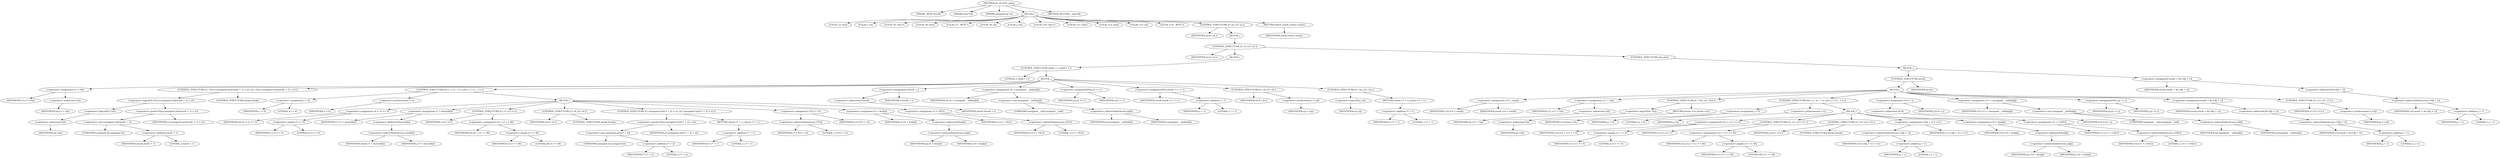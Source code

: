digraph do_rfc1035_name {  
"1000113" [label = "(METHOD,do_rfc1035_name)" ]
"1000114" [label = "(PARAM,_BYTE *result)" ]
"1000115" [label = "(PARAM,char *a2)" ]
"1000116" [label = "(PARAM,unsigned int a3)" ]
"1000117" [label = "(BLOCK,,)" ]
"1000118" [label = "(LOCAL,v3: char)" ]
"1000119" [label = "(LOCAL,i: int)" ]
"1000120" [label = "(LOCAL,v5: char *)" ]
"1000121" [label = "(LOCAL,v6: bool)" ]
"1000122" [label = "(LOCAL,v7: _BYTE *)" ]
"1000123" [label = "(LOCAL,v8: int)" ]
"1000124" [label = "(LOCAL,j: int)" ]
"1000125" [label = "(LOCAL,v10: char *)" ]
"1000126" [label = "(LOCAL,v11: char)" ]
"1000127" [label = "(LOCAL,v12: bool)" ]
"1000128" [label = "(LOCAL,v13: int)" ]
"1000129" [label = "(LOCAL,v14: _BYTE *)" ]
"1000130" [label = "(CONTROL_STRUCTURE,if ( a2 ),if ( a2 ))" ]
"1000131" [label = "(IDENTIFIER,a2,if ( a2 ))" ]
"1000132" [label = "(BLOCK,,)" ]
"1000133" [label = "(CONTROL_STRUCTURE,if ( a3 ),if ( a3 ))" ]
"1000134" [label = "(IDENTIFIER,a3,if ( a3 ))" ]
"1000135" [label = "(BLOCK,,)" ]
"1000136" [label = "(CONTROL_STRUCTURE,while ( 1 ),while ( 1 ))" ]
"1000137" [label = "(LITERAL,1,while ( 1 ))" ]
"1000138" [label = "(BLOCK,,)" ]
"1000139" [label = "(<operator>.assignment,v3 = *a2)" ]
"1000140" [label = "(IDENTIFIER,v3,v3 = *a2)" ]
"1000141" [label = "(<operator>.indirection,*a2)" ]
"1000142" [label = "(IDENTIFIER,a2,v3 = *a2)" ]
"1000143" [label = "(CONTROL_STRUCTURE,if ( !*a2 || (unsigned int)(result + 1) > a3 ),if ( !*a2 || (unsigned int)(result + 1) > a3 ))" ]
"1000144" [label = "(<operator>.logicalOr,!*a2 || (unsigned int)(result + 1) > a3)" ]
"1000145" [label = "(<operator>.logicalNot,!*a2)" ]
"1000146" [label = "(<operator>.indirection,*a2)" ]
"1000147" [label = "(IDENTIFIER,a2,!*a2)" ]
"1000148" [label = "(<operator>.greaterThan,(unsigned int)(result + 1) > a3)" ]
"1000149" [label = "(<operator>.cast,(unsigned int)(result + 1))" ]
"1000150" [label = "(UNKNOWN,unsigned int,unsigned int)" ]
"1000151" [label = "(<operator>.addition,result + 1)" ]
"1000152" [label = "(IDENTIFIER,result,result + 1)" ]
"1000153" [label = "(LITERAL,1,result + 1)" ]
"1000154" [label = "(IDENTIFIER,a3,(unsigned int)(result + 1) > a3)" ]
"1000155" [label = "(CONTROL_STRUCTURE,break;,break;)" ]
"1000156" [label = "(CONTROL_STRUCTURE,for ( i = 0; ; ++i ),for ( i = 0; ; ++i ))" ]
"1000157" [label = "(<operator>.assignment,i = 0)" ]
"1000158" [label = "(IDENTIFIER,i,i = 0)" ]
"1000159" [label = "(LITERAL,0,i = 0)" ]
"1000160" [label = "(<operator>.preIncrement,++i)" ]
"1000161" [label = "(IDENTIFIER,i,++i)" ]
"1000162" [label = "(BLOCK,,)" ]
"1000163" [label = "(<operator>.assignment,v6 = v3 == 0)" ]
"1000164" [label = "(IDENTIFIER,v6,v6 = v3 == 0)" ]
"1000165" [label = "(<operator>.equals,v3 == 0)" ]
"1000166" [label = "(IDENTIFIER,v3,v3 == 0)" ]
"1000167" [label = "(LITERAL,0,v3 == 0)" ]
"1000168" [label = "(<operator>.assignment,v7 = &result[i])" ]
"1000169" [label = "(IDENTIFIER,v7,v7 = &result[i])" ]
"1000170" [label = "(<operator>.addressOf,&result[i])" ]
"1000171" [label = "(<operator>.indirectIndexAccess,result[i])" ]
"1000172" [label = "(IDENTIFIER,result,v7 = &result[i])" ]
"1000173" [label = "(IDENTIFIER,i,v7 = &result[i])" ]
"1000174" [label = "(CONTROL_STRUCTURE,if ( v3 ),if ( v3 ))" ]
"1000175" [label = "(IDENTIFIER,v3,if ( v3 ))" ]
"1000176" [label = "(<operator>.assignment,v6 = v3 == 46)" ]
"1000177" [label = "(IDENTIFIER,v6,v6 = v3 == 46)" ]
"1000178" [label = "(<operator>.equals,v3 == 46)" ]
"1000179" [label = "(IDENTIFIER,v3,v3 == 46)" ]
"1000180" [label = "(LITERAL,46,v3 == 46)" ]
"1000181" [label = "(CONTROL_STRUCTURE,if ( v6 ),if ( v6 ))" ]
"1000182" [label = "(IDENTIFIER,v6,if ( v6 ))" ]
"1000183" [label = "(CONTROL_STRUCTURE,break;,break;)" ]
"1000184" [label = "(CONTROL_STRUCTURE,if ( (unsigned int)(v7 + 2) > a3 ),if ( (unsigned int)(v7 + 2) > a3 ))" ]
"1000185" [label = "(<operator>.greaterThan,(unsigned int)(v7 + 2) > a3)" ]
"1000186" [label = "(<operator>.cast,(unsigned int)(v7 + 2))" ]
"1000187" [label = "(UNKNOWN,unsigned int,unsigned int)" ]
"1000188" [label = "(<operator>.addition,v7 + 2)" ]
"1000189" [label = "(IDENTIFIER,v7,v7 + 2)" ]
"1000190" [label = "(LITERAL,2,v7 + 2)" ]
"1000191" [label = "(IDENTIFIER,a3,(unsigned int)(v7 + 2) > a3)" ]
"1000192" [label = "(RETURN,return v7 + 1;,return v7 + 1;)" ]
"1000193" [label = "(<operator>.addition,v7 + 1)" ]
"1000194" [label = "(IDENTIFIER,v7,v7 + 1)" ]
"1000195" [label = "(LITERAL,1,v7 + 1)" ]
"1000196" [label = "(<operator>.assignment,v7[1] = v3)" ]
"1000197" [label = "(<operator>.indirectIndexAccess,v7[1])" ]
"1000198" [label = "(IDENTIFIER,v7,v7[1] = v3)" ]
"1000199" [label = "(LITERAL,1,v7[1] = v3)" ]
"1000200" [label = "(IDENTIFIER,v3,v7[1] = v3)" ]
"1000201" [label = "(<operator>.assignment,v5 = &a2[i])" ]
"1000202" [label = "(IDENTIFIER,v5,v5 = &a2[i])" ]
"1000203" [label = "(<operator>.addressOf,&a2[i])" ]
"1000204" [label = "(<operator>.indirectIndexAccess,a2[i])" ]
"1000205" [label = "(IDENTIFIER,a2,v5 = &a2[i])" ]
"1000206" [label = "(IDENTIFIER,i,v5 = &a2[i])" ]
"1000207" [label = "(<operator>.assignment,v3 = v5[1])" ]
"1000208" [label = "(IDENTIFIER,v3,v3 = v5[1])" ]
"1000209" [label = "(<operator>.indirectIndexAccess,v5[1])" ]
"1000210" [label = "(IDENTIFIER,v5,v3 = v5[1])" ]
"1000211" [label = "(LITERAL,1,v3 = v5[1])" ]
"1000212" [label = "(<operator>.assignment,*result = i)" ]
"1000213" [label = "(<operator>.indirection,*result)" ]
"1000214" [label = "(IDENTIFIER,result,*result = i)" ]
"1000215" [label = "(IDENTIFIER,i,*result = i)" ]
"1000216" [label = "(<operator>.assignment,v8 = (unsigned __int8)a2[i])" ]
"1000217" [label = "(IDENTIFIER,v8,v8 = (unsigned __int8)a2[i])" ]
"1000218" [label = "(<operator>.cast,(unsigned __int8)a2[i])" ]
"1000219" [label = "(UNKNOWN,unsigned __int8,unsigned __int8)" ]
"1000220" [label = "(<operator>.indirectIndexAccess,a2[i])" ]
"1000221" [label = "(IDENTIFIER,a2,(unsigned __int8)a2[i])" ]
"1000222" [label = "(IDENTIFIER,i,(unsigned __int8)a2[i])" ]
"1000223" [label = "(<operator>.assignmentPlus,a2 += i)" ]
"1000224" [label = "(IDENTIFIER,a2,a2 += i)" ]
"1000225" [label = "(IDENTIFIER,i,a2 += i)" ]
"1000226" [label = "(<operator>.assignmentPlus,result += i + 1)" ]
"1000227" [label = "(IDENTIFIER,result,result += i + 1)" ]
"1000228" [label = "(<operator>.addition,i + 1)" ]
"1000229" [label = "(IDENTIFIER,i,i + 1)" ]
"1000230" [label = "(LITERAL,1,i + 1)" ]
"1000231" [label = "(CONTROL_STRUCTURE,if ( v8 ),if ( v8 ))" ]
"1000232" [label = "(IDENTIFIER,v8,if ( v8 ))" ]
"1000233" [label = "(<operator>.preIncrement,++a2)" ]
"1000234" [label = "(IDENTIFIER,a2,++a2)" ]
"1000235" [label = "(CONTROL_STRUCTURE,if ( !a2 ),if ( !a2 ))" ]
"1000236" [label = "(<operator>.logicalNot,!a2)" ]
"1000237" [label = "(IDENTIFIER,a2,!a2)" ]
"1000238" [label = "(RETURN,return v7 + 1;,return v7 + 1;)" ]
"1000239" [label = "(<operator>.addition,v7 + 1)" ]
"1000240" [label = "(IDENTIFIER,v7,v7 + 1)" ]
"1000241" [label = "(LITERAL,1,v7 + 1)" ]
"1000242" [label = "(CONTROL_STRUCTURE,else,else)" ]
"1000243" [label = "(BLOCK,,)" ]
"1000244" [label = "(CONTROL_STRUCTURE,do,do)" ]
"1000245" [label = "(BLOCK,,)" ]
"1000246" [label = "(<operator>.assignment,v14 = result)" ]
"1000247" [label = "(IDENTIFIER,v14,v14 = result)" ]
"1000248" [label = "(IDENTIFIER,result,v14 = result)" ]
"1000249" [label = "(<operator>.assignment,v11 = *a2)" ]
"1000250" [label = "(IDENTIFIER,v11,v11 = *a2)" ]
"1000251" [label = "(<operator>.indirection,*a2)" ]
"1000252" [label = "(IDENTIFIER,a2,v11 = *a2)" ]
"1000253" [label = "(CONTROL_STRUCTURE,if ( !*a2 ),if ( !*a2 ))" ]
"1000254" [label = "(<operator>.logicalNot,!*a2)" ]
"1000255" [label = "(<operator>.indirection,*a2)" ]
"1000256" [label = "(IDENTIFIER,a2,!*a2)" ]
"1000257" [label = "(RETURN,return v14;,return v14;)" ]
"1000258" [label = "(IDENTIFIER,v14,return v14;)" ]
"1000259" [label = "(CONTROL_STRUCTURE,for ( j = 0; ; ++j ),for ( j = 0; ; ++j ))" ]
"1000260" [label = "(<operator>.assignment,j = 0)" ]
"1000261" [label = "(IDENTIFIER,j,j = 0)" ]
"1000262" [label = "(LITERAL,0,j = 0)" ]
"1000263" [label = "(<operator>.preIncrement,++j)" ]
"1000264" [label = "(IDENTIFIER,j,++j)" ]
"1000265" [label = "(BLOCK,,)" ]
"1000266" [label = "(<operator>.assignment,v12 = v11 == 0)" ]
"1000267" [label = "(IDENTIFIER,v12,v12 = v11 == 0)" ]
"1000268" [label = "(<operator>.equals,v11 == 0)" ]
"1000269" [label = "(IDENTIFIER,v11,v11 == 0)" ]
"1000270" [label = "(LITERAL,0,v11 == 0)" ]
"1000271" [label = "(CONTROL_STRUCTURE,if ( v11 ),if ( v11 ))" ]
"1000272" [label = "(IDENTIFIER,v11,if ( v11 ))" ]
"1000273" [label = "(<operator>.assignment,v12 = v11 == 46)" ]
"1000274" [label = "(IDENTIFIER,v12,v12 = v11 == 46)" ]
"1000275" [label = "(<operator>.equals,v11 == 46)" ]
"1000276" [label = "(IDENTIFIER,v11,v11 == 46)" ]
"1000277" [label = "(LITERAL,46,v11 == 46)" ]
"1000278" [label = "(CONTROL_STRUCTURE,if ( v12 ),if ( v12 ))" ]
"1000279" [label = "(IDENTIFIER,v12,if ( v12 ))" ]
"1000280" [label = "(CONTROL_STRUCTURE,break;,break;)" ]
"1000281" [label = "(<operator>.assignment,v14[j + 1] = v11)" ]
"1000282" [label = "(<operator>.indirectIndexAccess,v14[j + 1])" ]
"1000283" [label = "(IDENTIFIER,v14,v14[j + 1] = v11)" ]
"1000284" [label = "(<operator>.addition,j + 1)" ]
"1000285" [label = "(IDENTIFIER,j,j + 1)" ]
"1000286" [label = "(LITERAL,1,j + 1)" ]
"1000287" [label = "(IDENTIFIER,v11,v14[j + 1] = v11)" ]
"1000288" [label = "(<operator>.assignment,v10 = &a2[j])" ]
"1000289" [label = "(IDENTIFIER,v10,v10 = &a2[j])" ]
"1000290" [label = "(<operator>.addressOf,&a2[j])" ]
"1000291" [label = "(<operator>.indirectIndexAccess,a2[j])" ]
"1000292" [label = "(IDENTIFIER,a2,v10 = &a2[j])" ]
"1000293" [label = "(IDENTIFIER,j,v10 = &a2[j])" ]
"1000294" [label = "(<operator>.assignment,v11 = v10[1])" ]
"1000295" [label = "(IDENTIFIER,v11,v11 = v10[1])" ]
"1000296" [label = "(<operator>.indirectIndexAccess,v10[1])" ]
"1000297" [label = "(IDENTIFIER,v10,v11 = v10[1])" ]
"1000298" [label = "(LITERAL,1,v11 = v10[1])" ]
"1000299" [label = "(<operator>.assignment,*v14 = j)" ]
"1000300" [label = "(<operator>.indirection,*v14)" ]
"1000301" [label = "(IDENTIFIER,v14,*v14 = j)" ]
"1000302" [label = "(IDENTIFIER,j,*v14 = j)" ]
"1000303" [label = "(<operator>.assignment,v13 = (unsigned __int8)a2[j])" ]
"1000304" [label = "(IDENTIFIER,v13,v13 = (unsigned __int8)a2[j])" ]
"1000305" [label = "(<operator>.cast,(unsigned __int8)a2[j])" ]
"1000306" [label = "(UNKNOWN,unsigned __int8,unsigned __int8)" ]
"1000307" [label = "(<operator>.indirectIndexAccess,a2[j])" ]
"1000308" [label = "(IDENTIFIER,a2,(unsigned __int8)a2[j])" ]
"1000309" [label = "(IDENTIFIER,j,(unsigned __int8)a2[j])" ]
"1000310" [label = "(<operator>.assignmentPlus,a2 += j)" ]
"1000311" [label = "(IDENTIFIER,a2,a2 += j)" ]
"1000312" [label = "(IDENTIFIER,j,a2 += j)" ]
"1000313" [label = "(<operator>.assignment,result = &v14[j + 1])" ]
"1000314" [label = "(IDENTIFIER,result,result = &v14[j + 1])" ]
"1000315" [label = "(<operator>.addressOf,&v14[j + 1])" ]
"1000316" [label = "(<operator>.indirectIndexAccess,v14[j + 1])" ]
"1000317" [label = "(IDENTIFIER,v14,result = &v14[j + 1])" ]
"1000318" [label = "(<operator>.addition,j + 1)" ]
"1000319" [label = "(IDENTIFIER,j,j + 1)" ]
"1000320" [label = "(LITERAL,1,j + 1)" ]
"1000321" [label = "(CONTROL_STRUCTURE,if ( v13 ),if ( v13 ))" ]
"1000322" [label = "(IDENTIFIER,v13,if ( v13 ))" ]
"1000323" [label = "(<operator>.preIncrement,++a2)" ]
"1000324" [label = "(IDENTIFIER,a2,++a2)" ]
"1000325" [label = "(IDENTIFIER,a2,do)" ]
"1000326" [label = "(<operator>.assignment,result = &v14[j + 1])" ]
"1000327" [label = "(IDENTIFIER,result,result = &v14[j + 1])" ]
"1000328" [label = "(<operator>.addressOf,&v14[j + 1])" ]
"1000329" [label = "(<operator>.indirectIndexAccess,v14[j + 1])" ]
"1000330" [label = "(IDENTIFIER,v14,result = &v14[j + 1])" ]
"1000331" [label = "(<operator>.addition,j + 1)" ]
"1000332" [label = "(IDENTIFIER,j,j + 1)" ]
"1000333" [label = "(LITERAL,1,j + 1)" ]
"1000334" [label = "(RETURN,return result;,return result;)" ]
"1000335" [label = "(IDENTIFIER,result,return result;)" ]
"1000336" [label = "(METHOD_RETURN,__fastcall)" ]
  "1000113" -> "1000114" 
  "1000113" -> "1000115" 
  "1000113" -> "1000116" 
  "1000113" -> "1000117" 
  "1000113" -> "1000336" 
  "1000117" -> "1000118" 
  "1000117" -> "1000119" 
  "1000117" -> "1000120" 
  "1000117" -> "1000121" 
  "1000117" -> "1000122" 
  "1000117" -> "1000123" 
  "1000117" -> "1000124" 
  "1000117" -> "1000125" 
  "1000117" -> "1000126" 
  "1000117" -> "1000127" 
  "1000117" -> "1000128" 
  "1000117" -> "1000129" 
  "1000117" -> "1000130" 
  "1000117" -> "1000334" 
  "1000130" -> "1000131" 
  "1000130" -> "1000132" 
  "1000132" -> "1000133" 
  "1000133" -> "1000134" 
  "1000133" -> "1000135" 
  "1000133" -> "1000242" 
  "1000135" -> "1000136" 
  "1000136" -> "1000137" 
  "1000136" -> "1000138" 
  "1000138" -> "1000139" 
  "1000138" -> "1000143" 
  "1000138" -> "1000156" 
  "1000138" -> "1000212" 
  "1000138" -> "1000216" 
  "1000138" -> "1000223" 
  "1000138" -> "1000226" 
  "1000138" -> "1000231" 
  "1000138" -> "1000235" 
  "1000139" -> "1000140" 
  "1000139" -> "1000141" 
  "1000141" -> "1000142" 
  "1000143" -> "1000144" 
  "1000143" -> "1000155" 
  "1000144" -> "1000145" 
  "1000144" -> "1000148" 
  "1000145" -> "1000146" 
  "1000146" -> "1000147" 
  "1000148" -> "1000149" 
  "1000148" -> "1000154" 
  "1000149" -> "1000150" 
  "1000149" -> "1000151" 
  "1000151" -> "1000152" 
  "1000151" -> "1000153" 
  "1000156" -> "1000157" 
  "1000156" -> "1000160" 
  "1000156" -> "1000162" 
  "1000157" -> "1000158" 
  "1000157" -> "1000159" 
  "1000160" -> "1000161" 
  "1000162" -> "1000163" 
  "1000162" -> "1000168" 
  "1000162" -> "1000174" 
  "1000162" -> "1000181" 
  "1000162" -> "1000184" 
  "1000162" -> "1000196" 
  "1000162" -> "1000201" 
  "1000162" -> "1000207" 
  "1000163" -> "1000164" 
  "1000163" -> "1000165" 
  "1000165" -> "1000166" 
  "1000165" -> "1000167" 
  "1000168" -> "1000169" 
  "1000168" -> "1000170" 
  "1000170" -> "1000171" 
  "1000171" -> "1000172" 
  "1000171" -> "1000173" 
  "1000174" -> "1000175" 
  "1000174" -> "1000176" 
  "1000176" -> "1000177" 
  "1000176" -> "1000178" 
  "1000178" -> "1000179" 
  "1000178" -> "1000180" 
  "1000181" -> "1000182" 
  "1000181" -> "1000183" 
  "1000184" -> "1000185" 
  "1000184" -> "1000192" 
  "1000185" -> "1000186" 
  "1000185" -> "1000191" 
  "1000186" -> "1000187" 
  "1000186" -> "1000188" 
  "1000188" -> "1000189" 
  "1000188" -> "1000190" 
  "1000192" -> "1000193" 
  "1000193" -> "1000194" 
  "1000193" -> "1000195" 
  "1000196" -> "1000197" 
  "1000196" -> "1000200" 
  "1000197" -> "1000198" 
  "1000197" -> "1000199" 
  "1000201" -> "1000202" 
  "1000201" -> "1000203" 
  "1000203" -> "1000204" 
  "1000204" -> "1000205" 
  "1000204" -> "1000206" 
  "1000207" -> "1000208" 
  "1000207" -> "1000209" 
  "1000209" -> "1000210" 
  "1000209" -> "1000211" 
  "1000212" -> "1000213" 
  "1000212" -> "1000215" 
  "1000213" -> "1000214" 
  "1000216" -> "1000217" 
  "1000216" -> "1000218" 
  "1000218" -> "1000219" 
  "1000218" -> "1000220" 
  "1000220" -> "1000221" 
  "1000220" -> "1000222" 
  "1000223" -> "1000224" 
  "1000223" -> "1000225" 
  "1000226" -> "1000227" 
  "1000226" -> "1000228" 
  "1000228" -> "1000229" 
  "1000228" -> "1000230" 
  "1000231" -> "1000232" 
  "1000231" -> "1000233" 
  "1000233" -> "1000234" 
  "1000235" -> "1000236" 
  "1000235" -> "1000238" 
  "1000236" -> "1000237" 
  "1000238" -> "1000239" 
  "1000239" -> "1000240" 
  "1000239" -> "1000241" 
  "1000242" -> "1000243" 
  "1000243" -> "1000244" 
  "1000243" -> "1000326" 
  "1000244" -> "1000245" 
  "1000244" -> "1000325" 
  "1000245" -> "1000246" 
  "1000245" -> "1000249" 
  "1000245" -> "1000253" 
  "1000245" -> "1000259" 
  "1000245" -> "1000299" 
  "1000245" -> "1000303" 
  "1000245" -> "1000310" 
  "1000245" -> "1000313" 
  "1000245" -> "1000321" 
  "1000246" -> "1000247" 
  "1000246" -> "1000248" 
  "1000249" -> "1000250" 
  "1000249" -> "1000251" 
  "1000251" -> "1000252" 
  "1000253" -> "1000254" 
  "1000253" -> "1000257" 
  "1000254" -> "1000255" 
  "1000255" -> "1000256" 
  "1000257" -> "1000258" 
  "1000259" -> "1000260" 
  "1000259" -> "1000263" 
  "1000259" -> "1000265" 
  "1000260" -> "1000261" 
  "1000260" -> "1000262" 
  "1000263" -> "1000264" 
  "1000265" -> "1000266" 
  "1000265" -> "1000271" 
  "1000265" -> "1000278" 
  "1000265" -> "1000281" 
  "1000265" -> "1000288" 
  "1000265" -> "1000294" 
  "1000266" -> "1000267" 
  "1000266" -> "1000268" 
  "1000268" -> "1000269" 
  "1000268" -> "1000270" 
  "1000271" -> "1000272" 
  "1000271" -> "1000273" 
  "1000273" -> "1000274" 
  "1000273" -> "1000275" 
  "1000275" -> "1000276" 
  "1000275" -> "1000277" 
  "1000278" -> "1000279" 
  "1000278" -> "1000280" 
  "1000281" -> "1000282" 
  "1000281" -> "1000287" 
  "1000282" -> "1000283" 
  "1000282" -> "1000284" 
  "1000284" -> "1000285" 
  "1000284" -> "1000286" 
  "1000288" -> "1000289" 
  "1000288" -> "1000290" 
  "1000290" -> "1000291" 
  "1000291" -> "1000292" 
  "1000291" -> "1000293" 
  "1000294" -> "1000295" 
  "1000294" -> "1000296" 
  "1000296" -> "1000297" 
  "1000296" -> "1000298" 
  "1000299" -> "1000300" 
  "1000299" -> "1000302" 
  "1000300" -> "1000301" 
  "1000303" -> "1000304" 
  "1000303" -> "1000305" 
  "1000305" -> "1000306" 
  "1000305" -> "1000307" 
  "1000307" -> "1000308" 
  "1000307" -> "1000309" 
  "1000310" -> "1000311" 
  "1000310" -> "1000312" 
  "1000313" -> "1000314" 
  "1000313" -> "1000315" 
  "1000315" -> "1000316" 
  "1000316" -> "1000317" 
  "1000316" -> "1000318" 
  "1000318" -> "1000319" 
  "1000318" -> "1000320" 
  "1000321" -> "1000322" 
  "1000321" -> "1000323" 
  "1000323" -> "1000324" 
  "1000326" -> "1000327" 
  "1000326" -> "1000328" 
  "1000328" -> "1000329" 
  "1000329" -> "1000330" 
  "1000329" -> "1000331" 
  "1000331" -> "1000332" 
  "1000331" -> "1000333" 
  "1000334" -> "1000335" 
}
